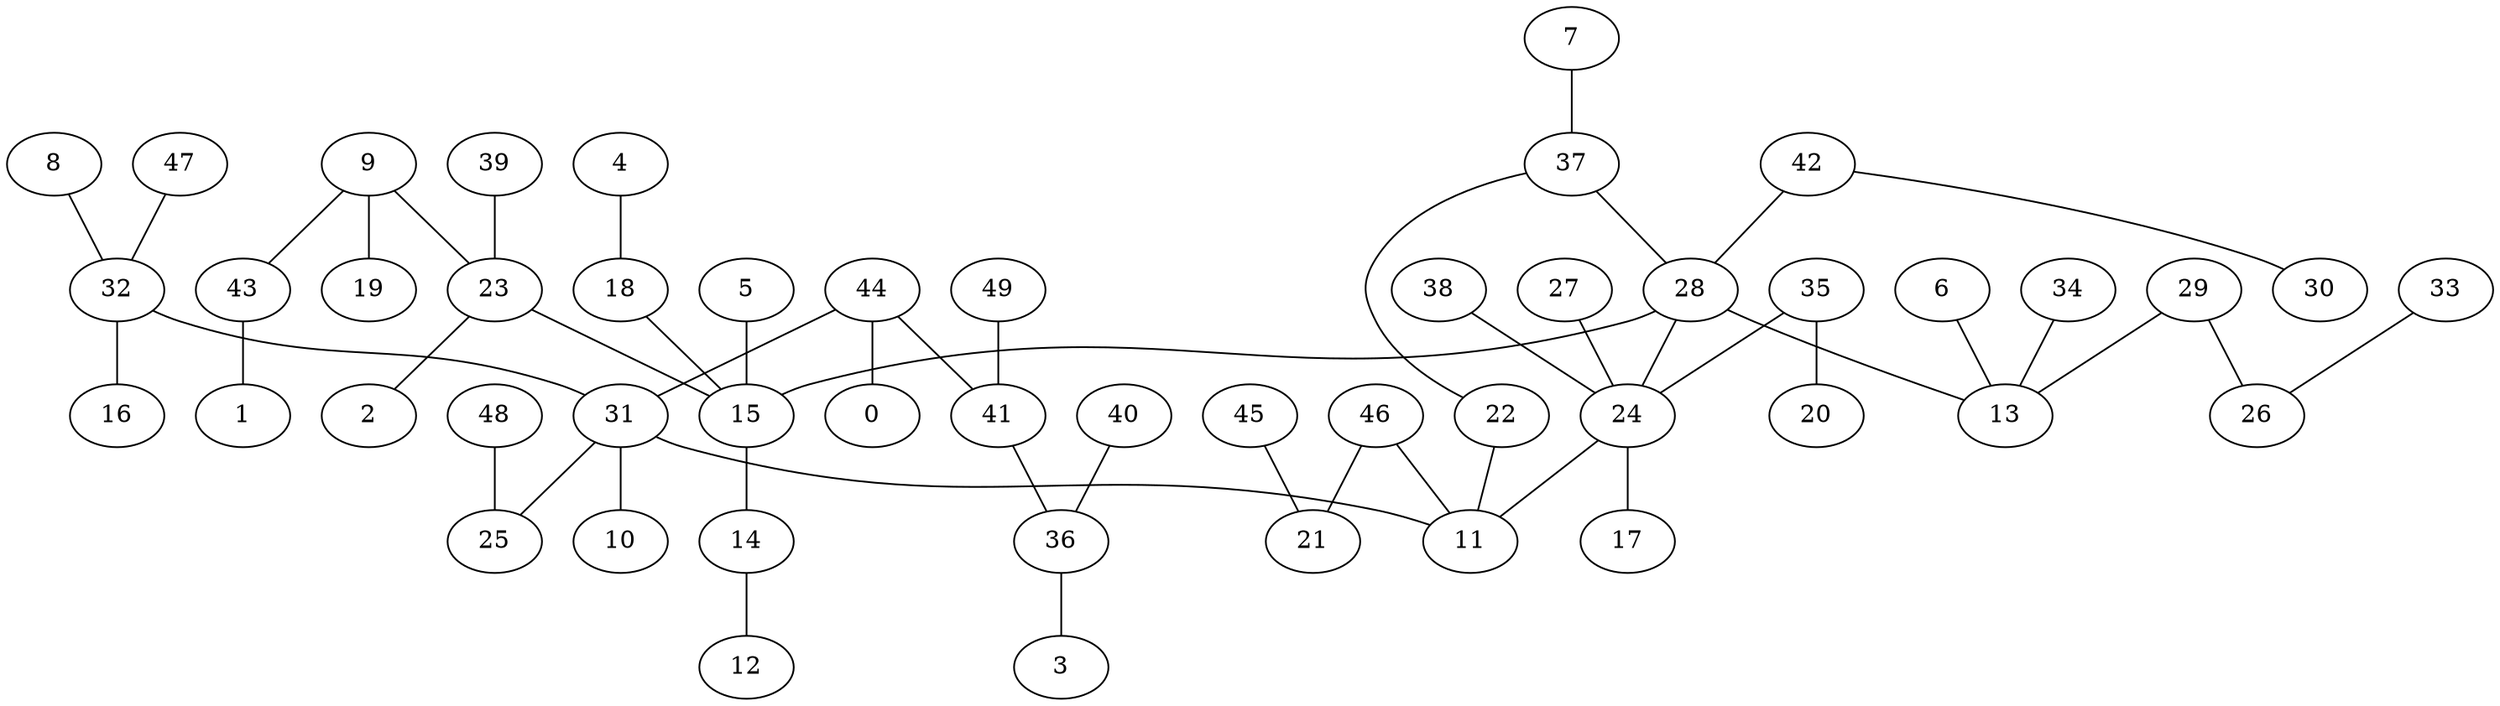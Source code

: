 digraph GG_graph {

subgraph G_graph {
edge [color = black]
"5" -> "15" [dir = none]
"33" -> "26" [dir = none]
"38" -> "24" [dir = none]
"48" -> "25" [dir = none]
"43" -> "1" [dir = none]
"47" -> "32" [dir = none]
"7" -> "37" [dir = none]
"9" -> "43" [dir = none]
"9" -> "19" [dir = none]
"9" -> "23" [dir = none]
"32" -> "16" [dir = none]
"32" -> "31" [dir = none]
"6" -> "13" [dir = none]
"45" -> "21" [dir = none]
"27" -> "24" [dir = none]
"35" -> "20" [dir = none]
"35" -> "24" [dir = none]
"40" -> "36" [dir = none]
"41" -> "36" [dir = none]
"28" -> "13" [dir = none]
"28" -> "15" [dir = none]
"28" -> "24" [dir = none]
"46" -> "21" [dir = none]
"46" -> "11" [dir = none]
"31" -> "10" [dir = none]
"31" -> "25" [dir = none]
"31" -> "11" [dir = none]
"37" -> "22" [dir = none]
"37" -> "28" [dir = none]
"34" -> "13" [dir = none]
"14" -> "12" [dir = none]
"18" -> "15" [dir = none]
"24" -> "17" [dir = none]
"24" -> "11" [dir = none]
"15" -> "14" [dir = none]
"29" -> "26" [dir = none]
"29" -> "13" [dir = none]
"42" -> "30" [dir = none]
"42" -> "28" [dir = none]
"49" -> "41" [dir = none]
"8" -> "32" [dir = none]
"4" -> "18" [dir = none]
"39" -> "23" [dir = none]
"44" -> "0" [dir = none]
"44" -> "41" [dir = none]
"44" -> "31" [dir = none]
"23" -> "2" [dir = none]
"23" -> "15" [dir = none]
"36" -> "3" [dir = none]
"22" -> "11" [dir = none]
}

}

